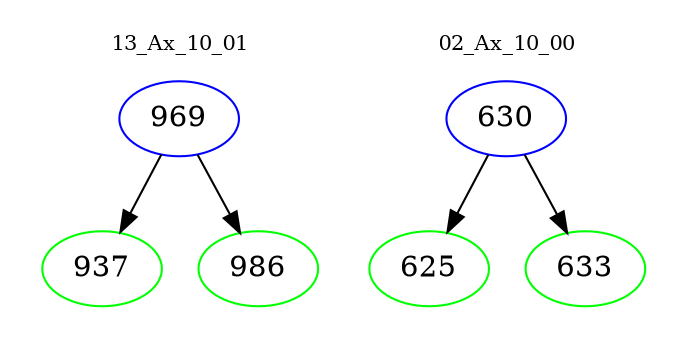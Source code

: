 digraph{
subgraph cluster_0 {
color = white
label = "13_Ax_10_01";
fontsize=10;
T0_969 [label="969", color="blue"]
T0_969 -> T0_937 [color="black"]
T0_937 [label="937", color="green"]
T0_969 -> T0_986 [color="black"]
T0_986 [label="986", color="green"]
}
subgraph cluster_1 {
color = white
label = "02_Ax_10_00";
fontsize=10;
T1_630 [label="630", color="blue"]
T1_630 -> T1_625 [color="black"]
T1_625 [label="625", color="green"]
T1_630 -> T1_633 [color="black"]
T1_633 [label="633", color="green"]
}
}
